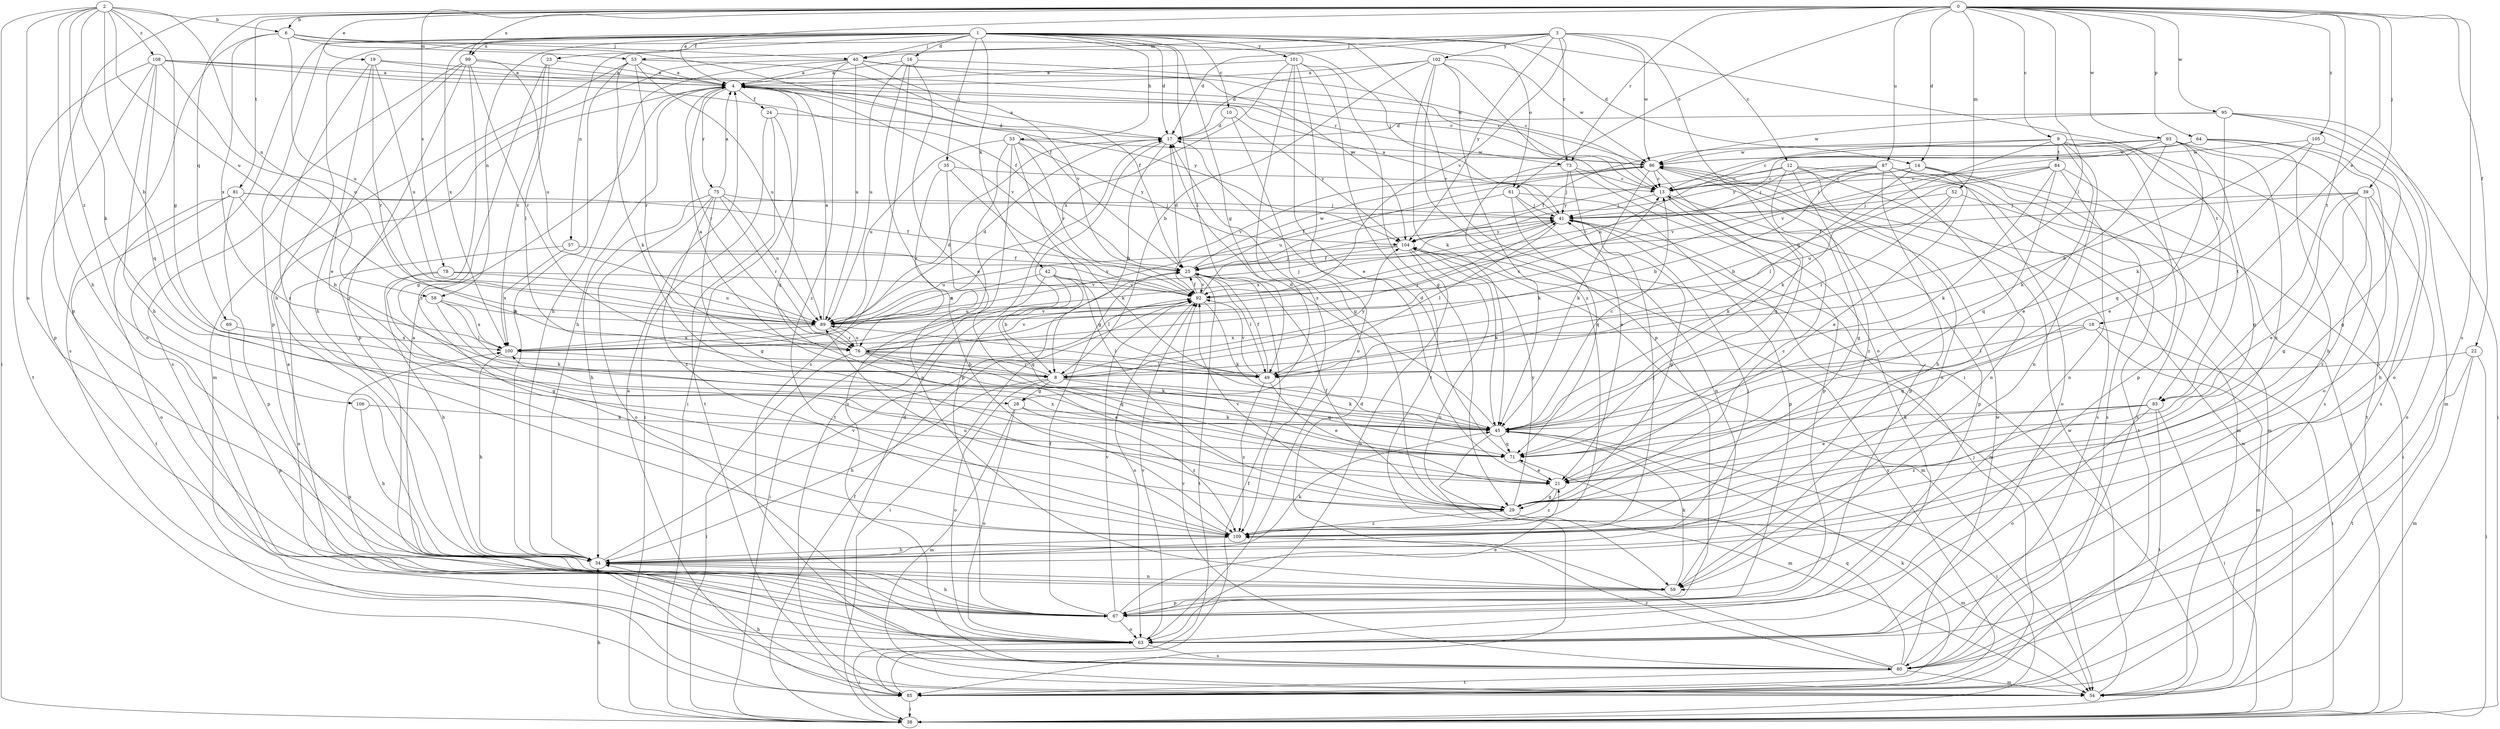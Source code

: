 strict digraph  {
0;
1;
2;
3;
4;
6;
8;
9;
10;
12;
13;
14;
16;
17;
18;
19;
21;
22;
23;
24;
25;
28;
29;
33;
34;
35;
38;
39;
40;
41;
42;
45;
49;
52;
53;
54;
57;
58;
59;
61;
63;
64;
67;
69;
71;
73;
75;
76;
78;
80;
81;
83;
84;
85;
87;
89;
92;
93;
95;
96;
99;
100;
101;
102;
104;
105;
106;
108;
109;
0 -> 4  [label=a];
0 -> 6  [label=b];
0 -> 9  [label=c];
0 -> 14  [label=d];
0 -> 18  [label=e];
0 -> 19  [label=e];
0 -> 22  [label=f];
0 -> 39  [label=j];
0 -> 49  [label=l];
0 -> 52  [label=m];
0 -> 61  [label=o];
0 -> 64  [label=p];
0 -> 67  [label=p];
0 -> 69  [label=q];
0 -> 73  [label=r];
0 -> 78  [label=s];
0 -> 80  [label=s];
0 -> 81  [label=t];
0 -> 83  [label=t];
0 -> 87  [label=u];
0 -> 93  [label=w];
0 -> 95  [label=w];
0 -> 99  [label=x];
0 -> 105  [label=z];
1 -> 10  [label=c];
1 -> 14  [label=d];
1 -> 16  [label=d];
1 -> 17  [label=d];
1 -> 23  [label=f];
1 -> 28  [label=g];
1 -> 33  [label=h];
1 -> 34  [label=h];
1 -> 35  [label=i];
1 -> 38  [label=i];
1 -> 40  [label=j];
1 -> 42  [label=k];
1 -> 49  [label=l];
1 -> 57  [label=n];
1 -> 58  [label=n];
1 -> 61  [label=o];
1 -> 63  [label=o];
1 -> 67  [label=p];
1 -> 83  [label=t];
1 -> 99  [label=x];
1 -> 100  [label=x];
1 -> 101  [label=y];
2 -> 6  [label=b];
2 -> 8  [label=b];
2 -> 28  [label=g];
2 -> 34  [label=h];
2 -> 38  [label=i];
2 -> 45  [label=k];
2 -> 58  [label=n];
2 -> 59  [label=n];
2 -> 89  [label=u];
2 -> 106  [label=z];
2 -> 108  [label=z];
3 -> 12  [label=c];
3 -> 17  [label=d];
3 -> 40  [label=j];
3 -> 53  [label=m];
3 -> 71  [label=q];
3 -> 73  [label=r];
3 -> 92  [label=v];
3 -> 96  [label=w];
3 -> 102  [label=y];
3 -> 104  [label=y];
4 -> 24  [label=f];
4 -> 34  [label=h];
4 -> 38  [label=i];
4 -> 73  [label=r];
4 -> 75  [label=r];
4 -> 76  [label=r];
4 -> 92  [label=v];
4 -> 104  [label=y];
6 -> 25  [label=f];
6 -> 40  [label=j];
6 -> 41  [label=j];
6 -> 53  [label=m];
6 -> 80  [label=s];
6 -> 89  [label=u];
6 -> 100  [label=x];
8 -> 4  [label=a];
8 -> 28  [label=g];
8 -> 34  [label=h];
8 -> 45  [label=k];
8 -> 63  [label=o];
8 -> 71  [label=q];
8 -> 76  [label=r];
8 -> 104  [label=y];
9 -> 21  [label=e];
9 -> 25  [label=f];
9 -> 45  [label=k];
9 -> 59  [label=n];
9 -> 67  [label=p];
9 -> 83  [label=t];
9 -> 84  [label=t];
9 -> 85  [label=t];
9 -> 89  [label=u];
10 -> 17  [label=d];
10 -> 29  [label=g];
10 -> 104  [label=y];
12 -> 13  [label=c];
12 -> 29  [label=g];
12 -> 54  [label=m];
12 -> 59  [label=n];
12 -> 80  [label=s];
12 -> 104  [label=y];
12 -> 109  [label=z];
13 -> 41  [label=j];
13 -> 45  [label=k];
13 -> 67  [label=p];
14 -> 13  [label=c];
14 -> 21  [label=e];
14 -> 38  [label=i];
14 -> 41  [label=j];
14 -> 49  [label=l];
14 -> 80  [label=s];
16 -> 4  [label=a];
16 -> 13  [label=c];
16 -> 21  [label=e];
16 -> 80  [label=s];
16 -> 89  [label=u];
16 -> 109  [label=z];
17 -> 4  [label=a];
17 -> 8  [label=b];
17 -> 67  [label=p];
17 -> 96  [label=w];
18 -> 38  [label=i];
18 -> 49  [label=l];
18 -> 54  [label=m];
18 -> 71  [label=q];
18 -> 100  [label=x];
19 -> 4  [label=a];
19 -> 21  [label=e];
19 -> 76  [label=r];
19 -> 89  [label=u];
19 -> 96  [label=w];
19 -> 109  [label=z];
21 -> 29  [label=g];
21 -> 109  [label=z];
22 -> 8  [label=b];
22 -> 38  [label=i];
22 -> 54  [label=m];
22 -> 85  [label=t];
23 -> 4  [label=a];
23 -> 49  [label=l];
23 -> 100  [label=x];
23 -> 109  [label=z];
24 -> 17  [label=d];
24 -> 38  [label=i];
24 -> 71  [label=q];
24 -> 85  [label=t];
25 -> 17  [label=d];
25 -> 49  [label=l];
25 -> 85  [label=t];
25 -> 92  [label=v];
25 -> 96  [label=w];
28 -> 45  [label=k];
28 -> 54  [label=m];
28 -> 63  [label=o];
28 -> 109  [label=z];
29 -> 13  [label=c];
29 -> 25  [label=f];
29 -> 54  [label=m];
29 -> 92  [label=v];
29 -> 104  [label=y];
29 -> 109  [label=z];
33 -> 29  [label=g];
33 -> 80  [label=s];
33 -> 85  [label=t];
33 -> 89  [label=u];
33 -> 92  [label=v];
33 -> 96  [label=w];
33 -> 104  [label=y];
34 -> 41  [label=j];
34 -> 45  [label=k];
34 -> 59  [label=n];
34 -> 92  [label=v];
35 -> 13  [label=c];
35 -> 45  [label=k];
35 -> 59  [label=n];
35 -> 76  [label=r];
38 -> 25  [label=f];
38 -> 34  [label=h];
38 -> 96  [label=w];
39 -> 21  [label=e];
39 -> 25  [label=f];
39 -> 29  [label=g];
39 -> 34  [label=h];
39 -> 41  [label=j];
39 -> 63  [label=o];
39 -> 109  [label=z];
40 -> 4  [label=a];
40 -> 13  [label=c];
40 -> 34  [label=h];
40 -> 67  [label=p];
40 -> 89  [label=u];
40 -> 92  [label=v];
40 -> 104  [label=y];
40 -> 109  [label=z];
41 -> 4  [label=a];
41 -> 29  [label=g];
41 -> 49  [label=l];
41 -> 54  [label=m];
41 -> 100  [label=x];
41 -> 104  [label=y];
42 -> 8  [label=b];
42 -> 38  [label=i];
42 -> 49  [label=l];
42 -> 71  [label=q];
42 -> 89  [label=u];
42 -> 92  [label=v];
45 -> 13  [label=c];
45 -> 17  [label=d];
45 -> 38  [label=i];
45 -> 54  [label=m];
45 -> 71  [label=q];
49 -> 21  [label=e];
49 -> 25  [label=f];
49 -> 92  [label=v];
49 -> 109  [label=z];
52 -> 38  [label=i];
52 -> 41  [label=j];
52 -> 49  [label=l];
52 -> 89  [label=u];
53 -> 4  [label=a];
53 -> 25  [label=f];
53 -> 34  [label=h];
53 -> 45  [label=k];
53 -> 54  [label=m];
53 -> 76  [label=r];
53 -> 89  [label=u];
54 -> 17  [label=d];
54 -> 34  [label=h];
54 -> 96  [label=w];
57 -> 25  [label=f];
57 -> 63  [label=o];
57 -> 92  [label=v];
57 -> 100  [label=x];
58 -> 45  [label=k];
58 -> 49  [label=l];
58 -> 89  [label=u];
58 -> 100  [label=x];
59 -> 4  [label=a];
59 -> 45  [label=k];
59 -> 67  [label=p];
61 -> 25  [label=f];
61 -> 41  [label=j];
61 -> 59  [label=n];
61 -> 67  [label=p];
61 -> 71  [label=q];
63 -> 4  [label=a];
63 -> 38  [label=i];
63 -> 80  [label=s];
63 -> 92  [label=v];
63 -> 100  [label=x];
64 -> 34  [label=h];
64 -> 63  [label=o];
64 -> 80  [label=s];
64 -> 96  [label=w];
64 -> 104  [label=y];
67 -> 21  [label=e];
67 -> 25  [label=f];
67 -> 34  [label=h];
67 -> 63  [label=o];
67 -> 92  [label=v];
69 -> 67  [label=p];
69 -> 100  [label=x];
71 -> 17  [label=d];
71 -> 21  [label=e];
71 -> 100  [label=x];
73 -> 13  [label=c];
73 -> 21  [label=e];
73 -> 41  [label=j];
73 -> 45  [label=k];
73 -> 67  [label=p];
75 -> 4  [label=a];
75 -> 29  [label=g];
75 -> 34  [label=h];
75 -> 41  [label=j];
75 -> 63  [label=o];
75 -> 76  [label=r];
75 -> 89  [label=u];
75 -> 109  [label=z];
76 -> 8  [label=b];
76 -> 13  [label=c];
76 -> 21  [label=e];
76 -> 38  [label=i];
76 -> 41  [label=j];
76 -> 49  [label=l];
76 -> 71  [label=q];
76 -> 89  [label=u];
76 -> 92  [label=v];
78 -> 29  [label=g];
78 -> 34  [label=h];
78 -> 89  [label=u];
78 -> 92  [label=v];
80 -> 17  [label=d];
80 -> 54  [label=m];
80 -> 71  [label=q];
80 -> 85  [label=t];
80 -> 92  [label=v];
80 -> 96  [label=w];
80 -> 109  [label=z];
81 -> 8  [label=b];
81 -> 25  [label=f];
81 -> 41  [label=j];
81 -> 63  [label=o];
81 -> 67  [label=p];
81 -> 85  [label=t];
83 -> 21  [label=e];
83 -> 38  [label=i];
83 -> 45  [label=k];
83 -> 63  [label=o];
83 -> 85  [label=t];
83 -> 109  [label=z];
84 -> 8  [label=b];
84 -> 13  [label=c];
84 -> 45  [label=k];
84 -> 59  [label=n];
84 -> 71  [label=q];
84 -> 80  [label=s];
84 -> 92  [label=v];
85 -> 4  [label=a];
85 -> 25  [label=f];
85 -> 38  [label=i];
85 -> 41  [label=j];
85 -> 45  [label=k];
85 -> 104  [label=y];
87 -> 8  [label=b];
87 -> 13  [label=c];
87 -> 34  [label=h];
87 -> 41  [label=j];
87 -> 54  [label=m];
87 -> 59  [label=n];
87 -> 63  [label=o];
87 -> 85  [label=t];
87 -> 92  [label=v];
89 -> 4  [label=a];
89 -> 17  [label=d];
89 -> 41  [label=j];
89 -> 49  [label=l];
89 -> 76  [label=r];
89 -> 92  [label=v];
89 -> 100  [label=x];
92 -> 25  [label=f];
92 -> 38  [label=i];
92 -> 41  [label=j];
92 -> 45  [label=k];
92 -> 63  [label=o];
92 -> 89  [label=u];
93 -> 13  [label=c];
93 -> 21  [label=e];
93 -> 29  [label=g];
93 -> 45  [label=k];
93 -> 80  [label=s];
93 -> 92  [label=v];
93 -> 96  [label=w];
93 -> 109  [label=z];
95 -> 17  [label=d];
95 -> 38  [label=i];
95 -> 45  [label=k];
95 -> 54  [label=m];
95 -> 63  [label=o];
95 -> 96  [label=w];
96 -> 13  [label=c];
96 -> 45  [label=k];
96 -> 67  [label=p];
96 -> 71  [label=q];
96 -> 89  [label=u];
96 -> 92  [label=v];
99 -> 4  [label=a];
99 -> 29  [label=g];
99 -> 34  [label=h];
99 -> 76  [label=r];
99 -> 80  [label=s];
99 -> 89  [label=u];
99 -> 109  [label=z];
100 -> 17  [label=d];
100 -> 34  [label=h];
100 -> 45  [label=k];
101 -> 4  [label=a];
101 -> 21  [label=e];
101 -> 29  [label=g];
101 -> 63  [label=o];
101 -> 85  [label=t];
101 -> 100  [label=x];
101 -> 109  [label=z];
102 -> 4  [label=a];
102 -> 8  [label=b];
102 -> 17  [label=d];
102 -> 45  [label=k];
102 -> 63  [label=o];
102 -> 67  [label=p];
102 -> 96  [label=w];
102 -> 109  [label=z];
104 -> 25  [label=f];
104 -> 45  [label=k];
104 -> 54  [label=m];
104 -> 59  [label=n];
104 -> 63  [label=o];
104 -> 89  [label=u];
105 -> 8  [label=b];
105 -> 29  [label=g];
105 -> 71  [label=q];
105 -> 96  [label=w];
106 -> 34  [label=h];
106 -> 45  [label=k];
108 -> 4  [label=a];
108 -> 13  [label=c];
108 -> 25  [label=f];
108 -> 34  [label=h];
108 -> 67  [label=p];
108 -> 71  [label=q];
108 -> 85  [label=t];
108 -> 89  [label=u];
109 -> 34  [label=h];
109 -> 41  [label=j];
109 -> 89  [label=u];
}
